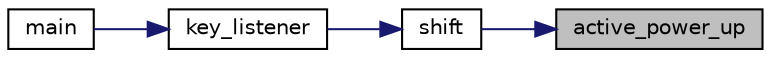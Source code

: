 digraph "active_power_up"
{
 // LATEX_PDF_SIZE
  edge [fontname="Helvetica",fontsize="10",labelfontname="Helvetica",labelfontsize="10"];
  node [fontname="Helvetica",fontsize="10",shape=record];
  rankdir="RL";
  Node1 [label="active_power_up",height=0.2,width=0.4,color="black", fillcolor="grey75", style="filled", fontcolor="black",tooltip="Function that activate the powerup."];
  Node1 -> Node2 [dir="back",color="midnightblue",fontsize="10",style="solid",fontname="Helvetica"];
  Node2 [label="shift",height=0.2,width=0.4,color="black", fillcolor="white", style="filled",URL="$key__listener_8c.html#a1342a4184e69fe4520d0abca852da235",tooltip="Function that make the player use his powerup if shift is pressed."];
  Node2 -> Node3 [dir="back",color="midnightblue",fontsize="10",style="solid",fontname="Helvetica"];
  Node3 [label="key_listener",height=0.2,width=0.4,color="black", fillcolor="white", style="filled",URL="$key__listener_8h.html#a6661073e728eb5818d0faf3dfd8dfe98",tooltip="Function that listen the keyboard."];
  Node3 -> Node4 [dir="back",color="midnightblue",fontsize="10",style="solid",fontname="Helvetica"];
  Node4 [label="main",height=0.2,width=0.4,color="black", fillcolor="white", style="filled",URL="$main_8c.html#abf9e6b7e6f15df4b525a2e7705ba3089",tooltip="Main function of the project contain the game loop."];
}
